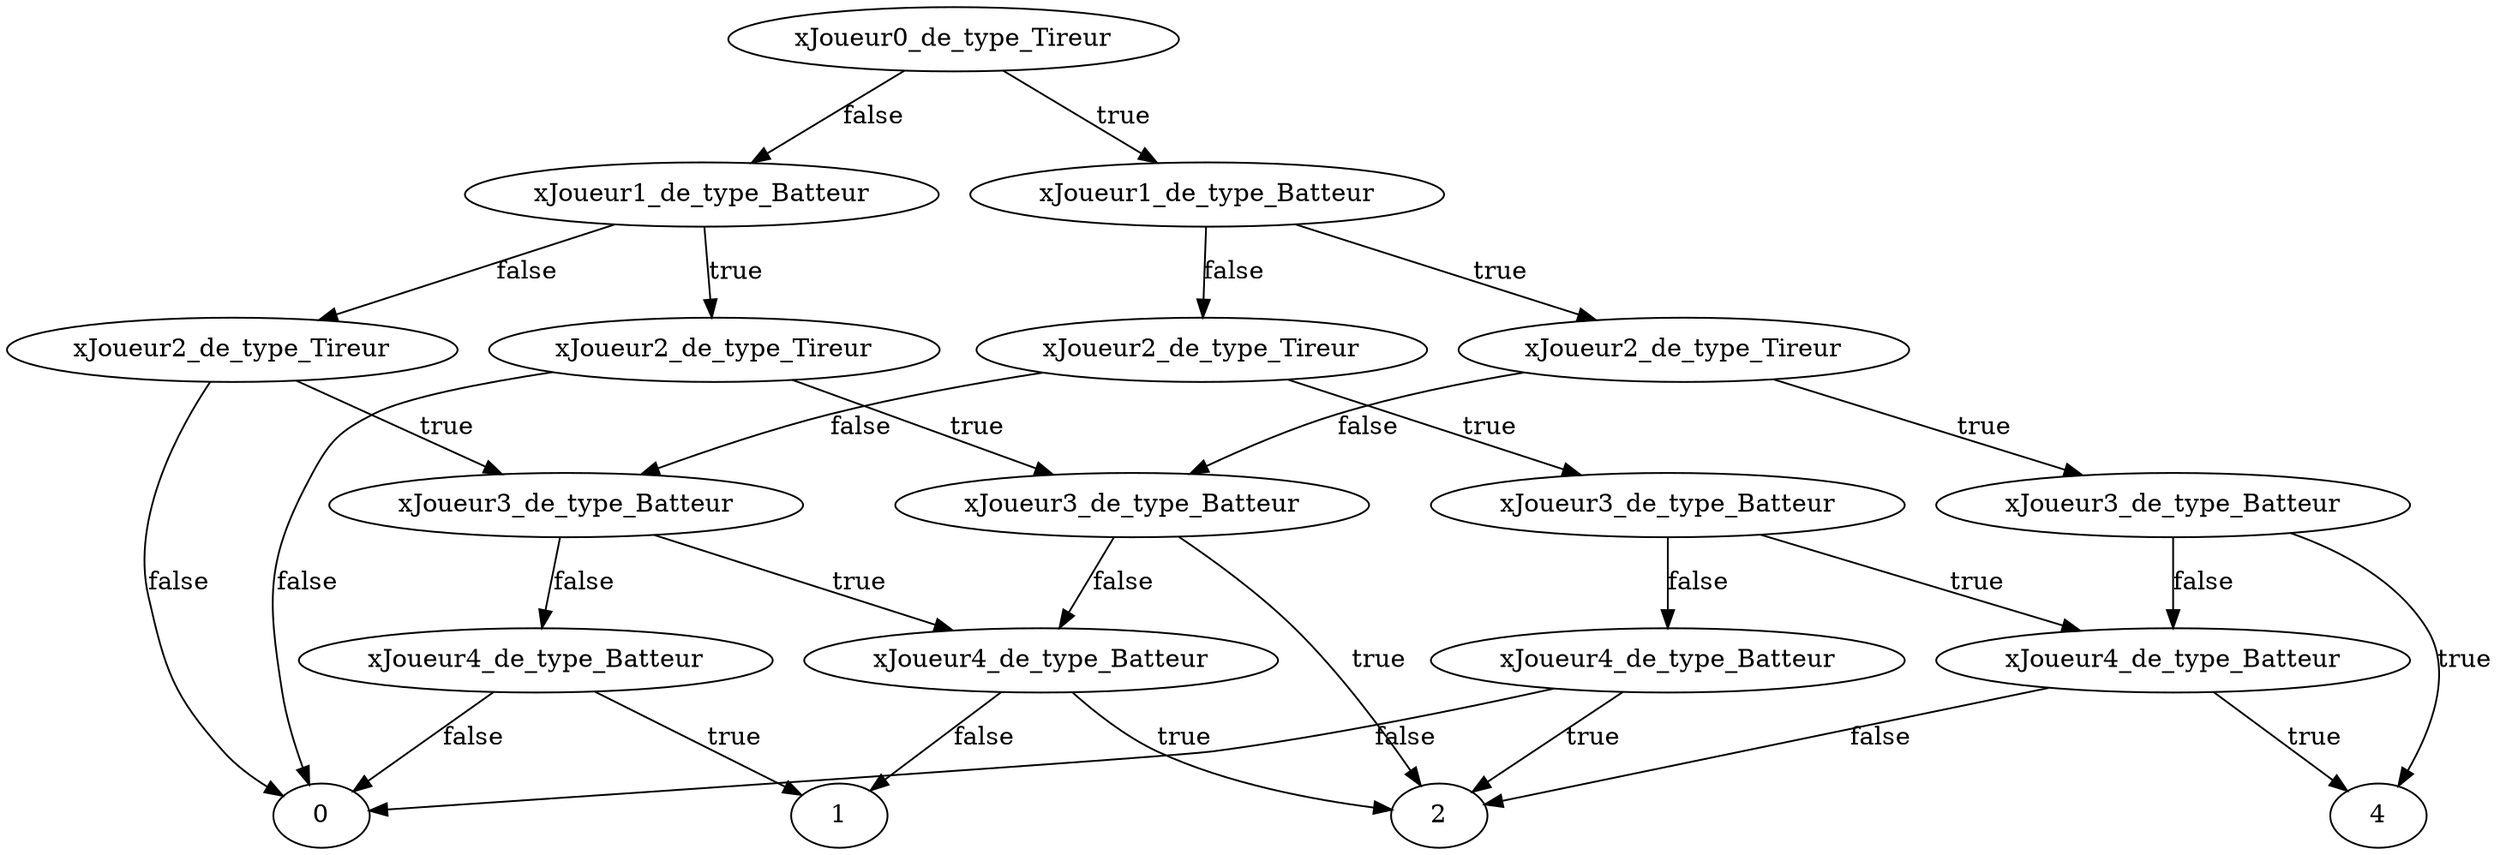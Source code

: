 digraph G {
18 [label=xJoueur0_de_type_Tireur];
18 -> 17 [label=true];
18 -> 9 [label=false];
9 [label=xJoueur1_de_type_Batteur];
9 -> 8 [label=true];
9 -> 6 [label=false];
17 [label=xJoueur1_de_type_Batteur];
17 -> 16 [label=true];
17 -> 14 [label=false];
6 [label=xJoueur2_de_type_Tireur];
6 -> 5 [label=true];
6 -> 0 [label=false];
8 [label=xJoueur2_de_type_Tireur];
8 -> 7 [label=true];
8 -> 0 [label=false];
14 [label=xJoueur2_de_type_Tireur];
14 -> 13 [label=true];
14 -> 5 [label=false];
16 [label=xJoueur2_de_type_Tireur];
16 -> 15 [label=true];
16 -> 7 [label=false];
13 [label=xJoueur3_de_type_Batteur];
13 -> 12 [label=true];
13 -> 10 [label=false];
15 [label=xJoueur3_de_type_Batteur];
15 -> 11 [label=true];
15 -> 12 [label=false];
5 [label=xJoueur3_de_type_Batteur];
5 -> 4 [label=true];
5 -> 2 [label=false];
7 [label=xJoueur3_de_type_Batteur];
7 -> 3 [label=true];
7 -> 4 [label=false];
4 [label=xJoueur4_de_type_Batteur];
4 -> 3 [label=true];
4 -> 1 [label=false];
10 [label=xJoueur4_de_type_Batteur];
10 -> 3 [label=true];
10 -> 0 [label=false];
2 [label=xJoueur4_de_type_Batteur];
2 -> 1 [label=true];
2 -> 0 [label=false];
12 [label=xJoueur4_de_type_Batteur];
12 -> 11 [label=true];
12 -> 3 [label=false];
0 [label=0];
1 [label=1];
3 [label=2];
11 [label=4];
}
